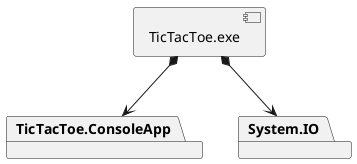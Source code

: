 @startuml Implementation View
    package "  " as TicTacToe.ConsoleApp {
    }

    package "  " as System.IO {
    }    

    [TicTacToe.exe] as exe

    exe *--> TicTacToe.ConsoleApp
    exe *--> System.IO
@enduml

